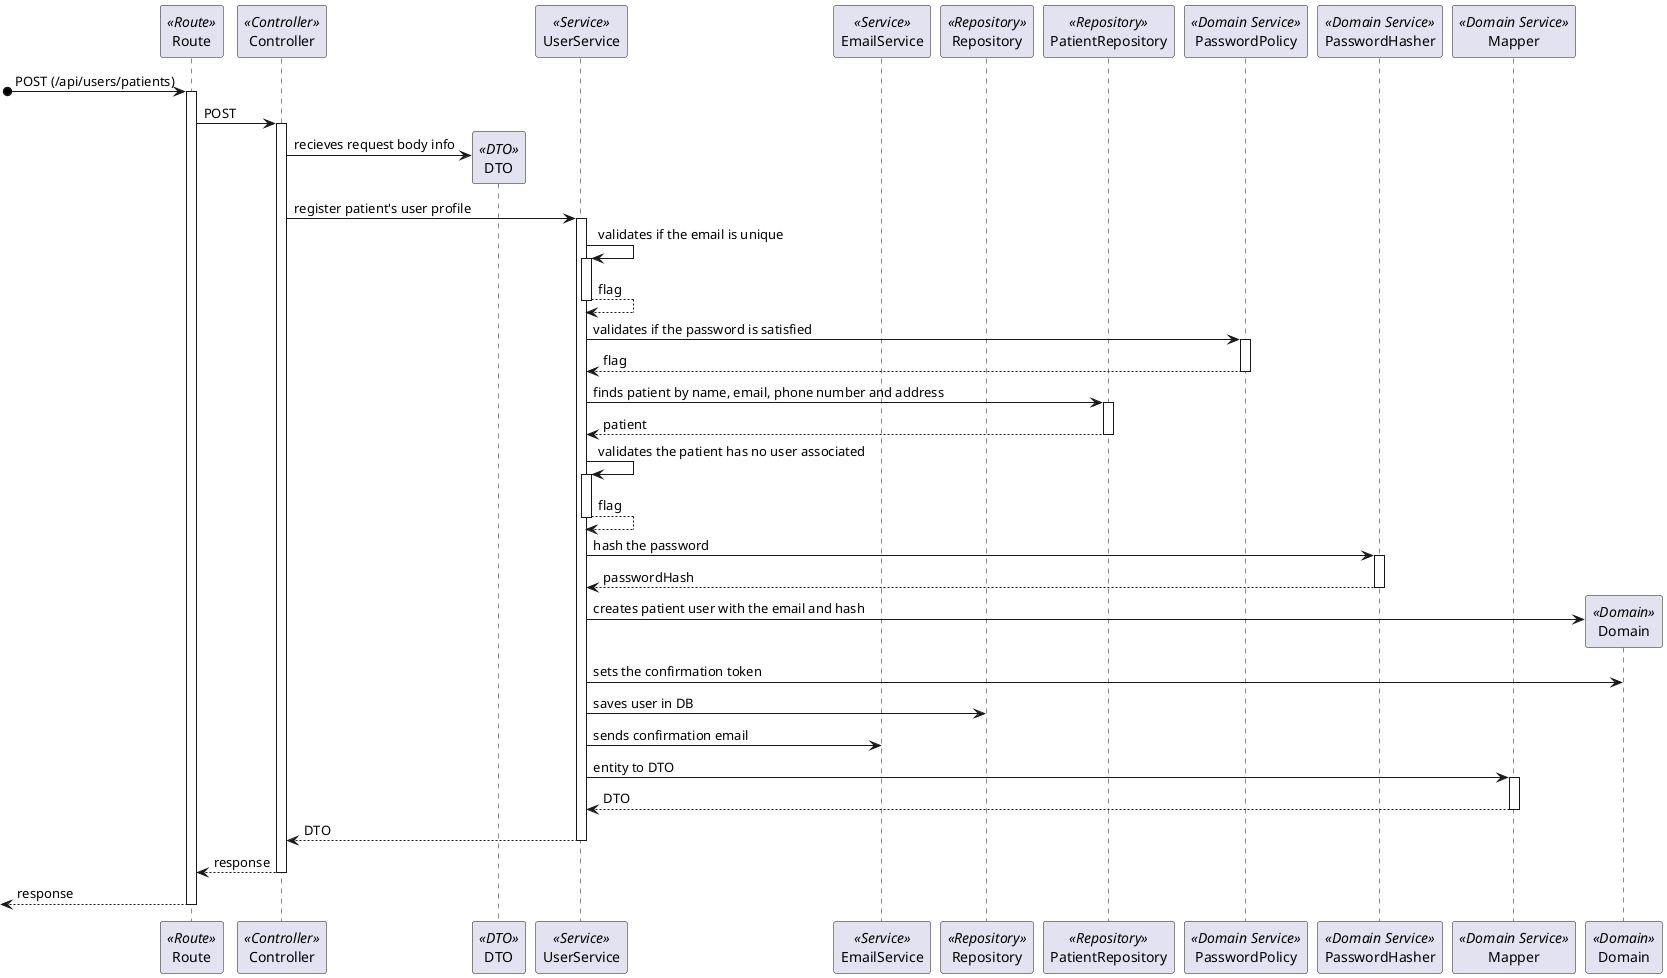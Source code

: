 ```plantuml
@startuml Process_View_Prior_Confirmation
participant Route as Route <<Route>>
participant Controller as Controller <<Controller>>
participant DTO as DTO <<DTO>>
participant UserService as Service <<Service>>
participant EmailService as EmailService <<Service>>
participant Repository as Repository <<Repository>>
participant PatientRepository as PatientRepository <<Repository>> 
participant PasswordPolicy as Policy <<Domain Service>>
participant PasswordHasher as Hasher <<Domain Service>>
participant Mapper as Mapper <<Domain Service>>
participant Domain as Domain <<Domain>>
[o-> Route: POST (/api/users/patients)
activate Route
Route -> Controller : POST
activate Controller
Controller -> DTO** : recieves request body info
Controller -> Service : register patient's user profile
activate Service
Service -> Service : validates if the email is unique
activate Service
return flag
Service -> Policy : validates if the password is satisfied
activate Policy
return flag
Service -> PatientRepository : finds patient by name, email, phone number and address
activate PatientRepository
return patient
Service -> Service : validates the patient has no user associated
activate Service
return flag
Service -> Hasher : hash the password
activate Hasher
return passwordHash
Service -> Domain** : creates patient user with the email and hash
Service -> Domain : sets the confirmation token
Service -> Repository : saves user in DB
Service -> EmailService : sends confirmation email
Service -> Mapper : entity to DTO
activate Mapper
return DTO
return DTO
return response
<-- Route : response
deactivate Route


@enduml
```